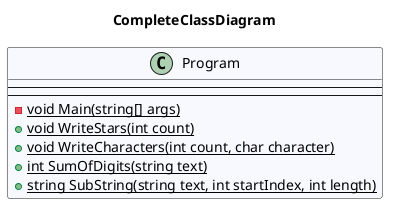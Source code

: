 @startuml CompleteClassDiagram
title CompleteClassDiagram
 class Program #GhostWhite {
---
---
- {static} void Main(string[] args)
+ {static} void WriteStars(int count)
+ {static} void WriteCharacters(int count, char character)
+ {static} int SumOfDigits(string text)
+ {static} string SubString(string text, int startIndex, int length)
}
@enduml
